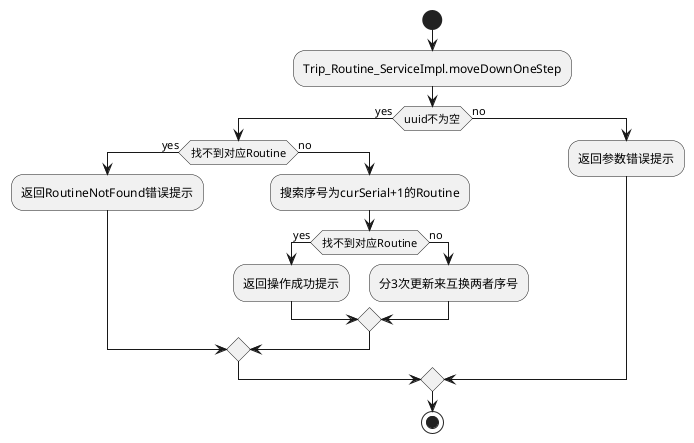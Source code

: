 @startuml
'https://plantuml.com/activity-diagram-beta

start
:Trip_Routine_ServiceImpl.moveDownOneStep;
if (uuid不为空) then (yes)
if (找不到对应Routine) then (yes)
:返回RoutineNotFound错误提示;
else (no)
:搜索序号为curSerial+1的Routine;
if (找不到对应Routine) then (yes)
:返回操作成功提示;
else (no)
:分3次更新来互换两者序号;
endif
endif
else (no)
:返回参数错误提示;
endif
stop

@enduml
